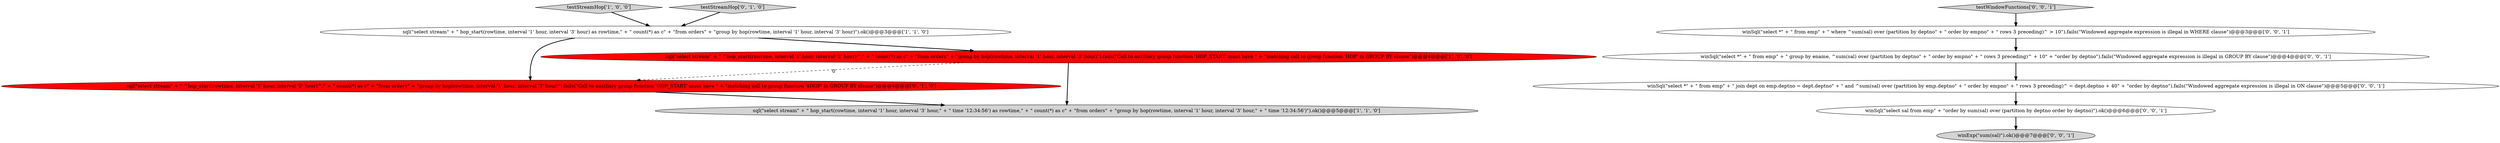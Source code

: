 digraph {
0 [style = filled, label = "testStreamHop['1', '0', '0']", fillcolor = lightgray, shape = diamond image = "AAA0AAABBB1BBB"];
7 [style = filled, label = "winSql(\"select *\" + \" from emp\" + \" group by ename, ^sum(sal) over (partition by deptno\" + \" order by empno\" + \" rows 3 preceding)^ + 10\" + \"order by deptno\").fails(\"Windowed aggregate expression is illegal in GROUP BY clause\")@@@4@@@['0', '0', '1']", fillcolor = white, shape = ellipse image = "AAA0AAABBB3BBB"];
10 [style = filled, label = "winSql(\"select sal from emp\" + \"order by sum(sal) over (partition by deptno order by deptno)\").ok()@@@6@@@['0', '0', '1']", fillcolor = white, shape = ellipse image = "AAA0AAABBB3BBB"];
8 [style = filled, label = "winSql(\"select *\" + \" from emp\" + \" join dept on emp.deptno = dept.deptno\" + \" and ^sum(sal) over (partition by emp.deptno\" + \" order by empno\" + \" rows 3 preceding)^ = dept.deptno + 40\" + \"order by deptno\").fails(\"Windowed aggregate expression is illegal in ON clause\")@@@5@@@['0', '0', '1']", fillcolor = white, shape = ellipse image = "AAA0AAABBB3BBB"];
1 [style = filled, label = "sql(\"select stream\" + \" hop_start(rowtime, interval '1' hour, interval '3' hour,\" + \" time '12:34:56') as rowtime,\" + \" count(*) as c\" + \"from orders\" + \"group by hop(rowtime, interval '1' hour, interval '3' hour,\" + \" time '12:34:56')\").ok()@@@5@@@['1', '1', '0']", fillcolor = lightgray, shape = ellipse image = "AAA0AAABBB1BBB"];
3 [style = filled, label = "sql(\"select stream\" + \" hop_start(rowtime, interval '1' hour, interval '3' hour) as rowtime,\" + \" count(*) as c\" + \"from orders\" + \"group by hop(rowtime, interval '1' hour, interval '3' hour)\").ok()@@@3@@@['1', '1', '0']", fillcolor = white, shape = ellipse image = "AAA0AAABBB1BBB"];
11 [style = filled, label = "testWindowFunctions['0', '0', '1']", fillcolor = lightgray, shape = diamond image = "AAA0AAABBB3BBB"];
4 [style = filled, label = "sql(\"select stream\" + \" ^hop_start(rowtime, interval '1' hour, interval '2' hour)^,\" + \" count(*) as c\" + \"from orders\" + \"group by hop(rowtime, interval '1' hour, interval '3' hour)\").fails(\"Call to auxiliary group function 'HOP_START' must have \" + \"matching call to group function '\$HOP' in GROUP BY clause\")@@@4@@@['0', '1', '0']", fillcolor = red, shape = ellipse image = "AAA1AAABBB2BBB"];
5 [style = filled, label = "testStreamHop['0', '1', '0']", fillcolor = lightgray, shape = diamond image = "AAA0AAABBB2BBB"];
9 [style = filled, label = "winExp(\"sum(sal)\").ok()@@@7@@@['0', '0', '1']", fillcolor = lightgray, shape = ellipse image = "AAA0AAABBB3BBB"];
6 [style = filled, label = "winSql(\"select *\" + \" from emp\" + \" where ^sum(sal) over (partition by deptno\" + \" order by empno\" + \" rows 3 preceding)^ > 10\").fails(\"Windowed aggregate expression is illegal in WHERE clause\")@@@3@@@['0', '0', '1']", fillcolor = white, shape = ellipse image = "AAA0AAABBB3BBB"];
2 [style = filled, label = "sql(\"select stream\" + \" ^hop_start(rowtime, interval '1' hour, interval '2' hour)^,\" + \" count(*) as c\" + \"from orders\" + \"group by hop(rowtime, interval '1' hour, interval '3' hour)\").fails(\"Call to auxiliary group function 'HOP_START' must have \" + \"matching call to group function 'HOP' in GROUP BY clause\")@@@4@@@['1', '0', '0']", fillcolor = red, shape = ellipse image = "AAA1AAABBB1BBB"];
0->3 [style = bold, label=""];
5->3 [style = bold, label=""];
8->10 [style = bold, label=""];
4->1 [style = bold, label=""];
10->9 [style = bold, label=""];
3->2 [style = bold, label=""];
6->7 [style = bold, label=""];
7->8 [style = bold, label=""];
3->4 [style = bold, label=""];
2->1 [style = bold, label=""];
11->6 [style = bold, label=""];
2->4 [style = dashed, label="0"];
}
